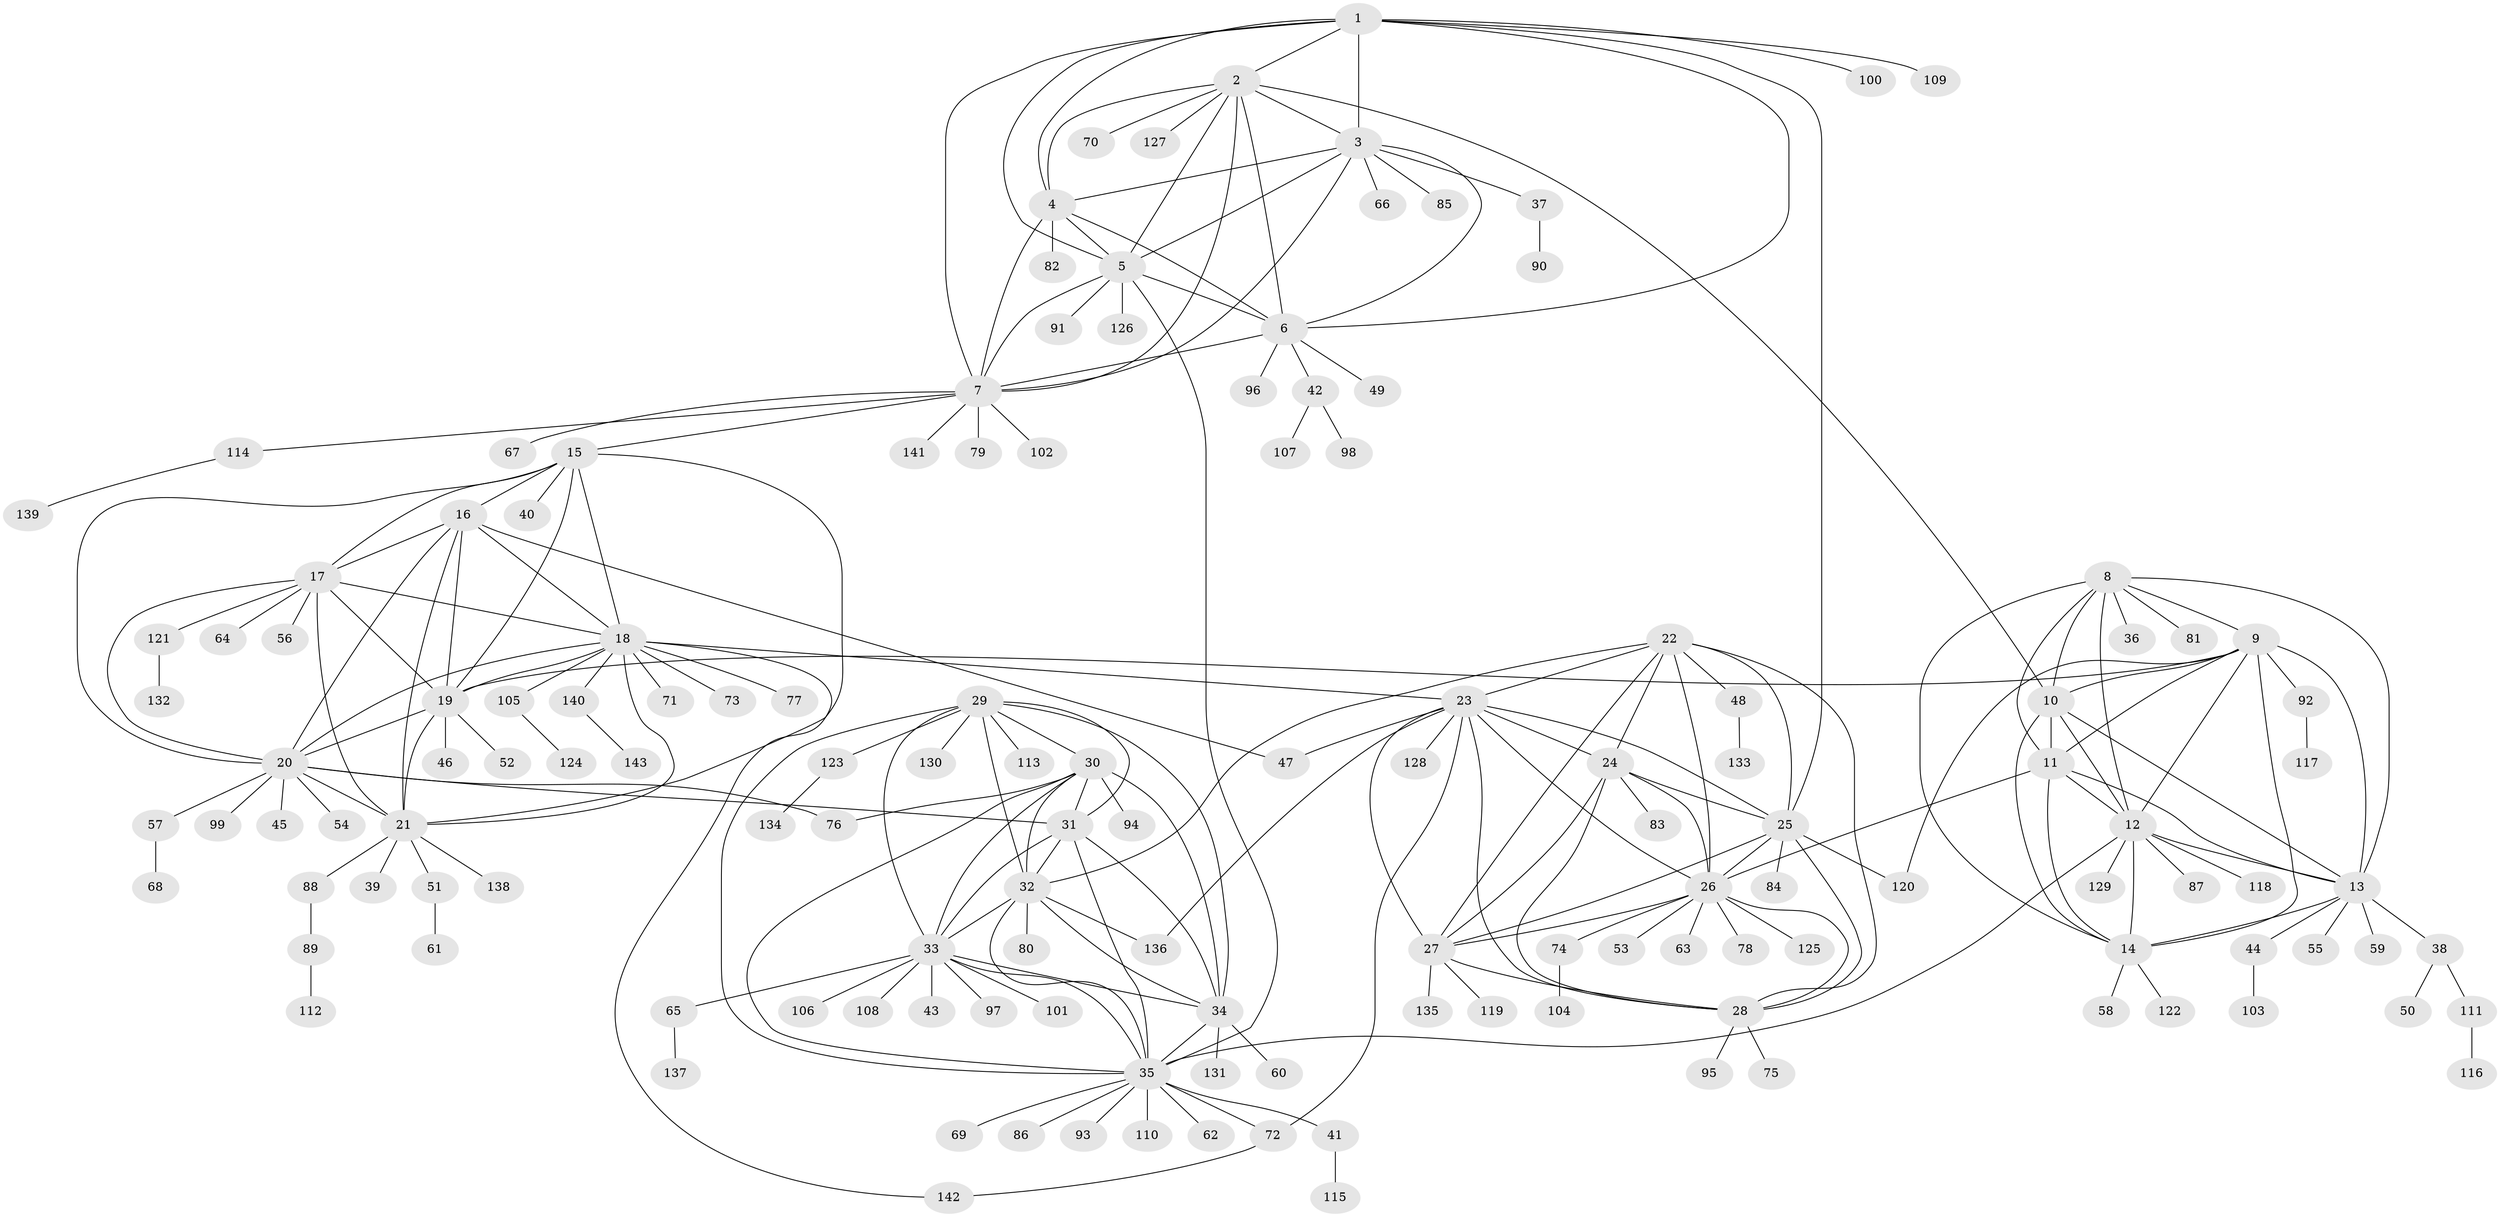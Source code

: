 // Generated by graph-tools (version 1.1) at 2025/26/03/09/25 03:26:34]
// undirected, 143 vertices, 229 edges
graph export_dot {
graph [start="1"]
  node [color=gray90,style=filled];
  1;
  2;
  3;
  4;
  5;
  6;
  7;
  8;
  9;
  10;
  11;
  12;
  13;
  14;
  15;
  16;
  17;
  18;
  19;
  20;
  21;
  22;
  23;
  24;
  25;
  26;
  27;
  28;
  29;
  30;
  31;
  32;
  33;
  34;
  35;
  36;
  37;
  38;
  39;
  40;
  41;
  42;
  43;
  44;
  45;
  46;
  47;
  48;
  49;
  50;
  51;
  52;
  53;
  54;
  55;
  56;
  57;
  58;
  59;
  60;
  61;
  62;
  63;
  64;
  65;
  66;
  67;
  68;
  69;
  70;
  71;
  72;
  73;
  74;
  75;
  76;
  77;
  78;
  79;
  80;
  81;
  82;
  83;
  84;
  85;
  86;
  87;
  88;
  89;
  90;
  91;
  92;
  93;
  94;
  95;
  96;
  97;
  98;
  99;
  100;
  101;
  102;
  103;
  104;
  105;
  106;
  107;
  108;
  109;
  110;
  111;
  112;
  113;
  114;
  115;
  116;
  117;
  118;
  119;
  120;
  121;
  122;
  123;
  124;
  125;
  126;
  127;
  128;
  129;
  130;
  131;
  132;
  133;
  134;
  135;
  136;
  137;
  138;
  139;
  140;
  141;
  142;
  143;
  1 -- 2;
  1 -- 3;
  1 -- 4;
  1 -- 5;
  1 -- 6;
  1 -- 7;
  1 -- 25;
  1 -- 100;
  1 -- 109;
  2 -- 3;
  2 -- 4;
  2 -- 5;
  2 -- 6;
  2 -- 7;
  2 -- 10;
  2 -- 70;
  2 -- 127;
  3 -- 4;
  3 -- 5;
  3 -- 6;
  3 -- 7;
  3 -- 37;
  3 -- 66;
  3 -- 85;
  4 -- 5;
  4 -- 6;
  4 -- 7;
  4 -- 82;
  5 -- 6;
  5 -- 7;
  5 -- 35;
  5 -- 91;
  5 -- 126;
  6 -- 7;
  6 -- 42;
  6 -- 49;
  6 -- 96;
  7 -- 15;
  7 -- 67;
  7 -- 79;
  7 -- 102;
  7 -- 114;
  7 -- 141;
  8 -- 9;
  8 -- 10;
  8 -- 11;
  8 -- 12;
  8 -- 13;
  8 -- 14;
  8 -- 36;
  8 -- 81;
  9 -- 10;
  9 -- 11;
  9 -- 12;
  9 -- 13;
  9 -- 14;
  9 -- 19;
  9 -- 92;
  9 -- 120;
  10 -- 11;
  10 -- 12;
  10 -- 13;
  10 -- 14;
  11 -- 12;
  11 -- 13;
  11 -- 14;
  11 -- 26;
  12 -- 13;
  12 -- 14;
  12 -- 35;
  12 -- 87;
  12 -- 118;
  12 -- 129;
  13 -- 14;
  13 -- 38;
  13 -- 44;
  13 -- 55;
  13 -- 59;
  14 -- 58;
  14 -- 122;
  15 -- 16;
  15 -- 17;
  15 -- 18;
  15 -- 19;
  15 -- 20;
  15 -- 21;
  15 -- 40;
  16 -- 17;
  16 -- 18;
  16 -- 19;
  16 -- 20;
  16 -- 21;
  16 -- 47;
  17 -- 18;
  17 -- 19;
  17 -- 20;
  17 -- 21;
  17 -- 56;
  17 -- 64;
  17 -- 121;
  18 -- 19;
  18 -- 20;
  18 -- 21;
  18 -- 23;
  18 -- 71;
  18 -- 73;
  18 -- 77;
  18 -- 105;
  18 -- 140;
  18 -- 142;
  19 -- 20;
  19 -- 21;
  19 -- 46;
  19 -- 52;
  20 -- 21;
  20 -- 31;
  20 -- 45;
  20 -- 54;
  20 -- 57;
  20 -- 76;
  20 -- 99;
  21 -- 39;
  21 -- 51;
  21 -- 88;
  21 -- 138;
  22 -- 23;
  22 -- 24;
  22 -- 25;
  22 -- 26;
  22 -- 27;
  22 -- 28;
  22 -- 32;
  22 -- 48;
  23 -- 24;
  23 -- 25;
  23 -- 26;
  23 -- 27;
  23 -- 28;
  23 -- 47;
  23 -- 72;
  23 -- 128;
  23 -- 136;
  24 -- 25;
  24 -- 26;
  24 -- 27;
  24 -- 28;
  24 -- 83;
  25 -- 26;
  25 -- 27;
  25 -- 28;
  25 -- 84;
  25 -- 120;
  26 -- 27;
  26 -- 28;
  26 -- 53;
  26 -- 63;
  26 -- 74;
  26 -- 78;
  26 -- 125;
  27 -- 28;
  27 -- 119;
  27 -- 135;
  28 -- 75;
  28 -- 95;
  29 -- 30;
  29 -- 31;
  29 -- 32;
  29 -- 33;
  29 -- 34;
  29 -- 35;
  29 -- 113;
  29 -- 123;
  29 -- 130;
  30 -- 31;
  30 -- 32;
  30 -- 33;
  30 -- 34;
  30 -- 35;
  30 -- 76;
  30 -- 94;
  31 -- 32;
  31 -- 33;
  31 -- 34;
  31 -- 35;
  32 -- 33;
  32 -- 34;
  32 -- 35;
  32 -- 80;
  32 -- 136;
  33 -- 34;
  33 -- 35;
  33 -- 43;
  33 -- 65;
  33 -- 97;
  33 -- 101;
  33 -- 106;
  33 -- 108;
  34 -- 35;
  34 -- 60;
  34 -- 131;
  35 -- 41;
  35 -- 62;
  35 -- 69;
  35 -- 72;
  35 -- 86;
  35 -- 93;
  35 -- 110;
  37 -- 90;
  38 -- 50;
  38 -- 111;
  41 -- 115;
  42 -- 98;
  42 -- 107;
  44 -- 103;
  48 -- 133;
  51 -- 61;
  57 -- 68;
  65 -- 137;
  72 -- 142;
  74 -- 104;
  88 -- 89;
  89 -- 112;
  92 -- 117;
  105 -- 124;
  111 -- 116;
  114 -- 139;
  121 -- 132;
  123 -- 134;
  140 -- 143;
}
